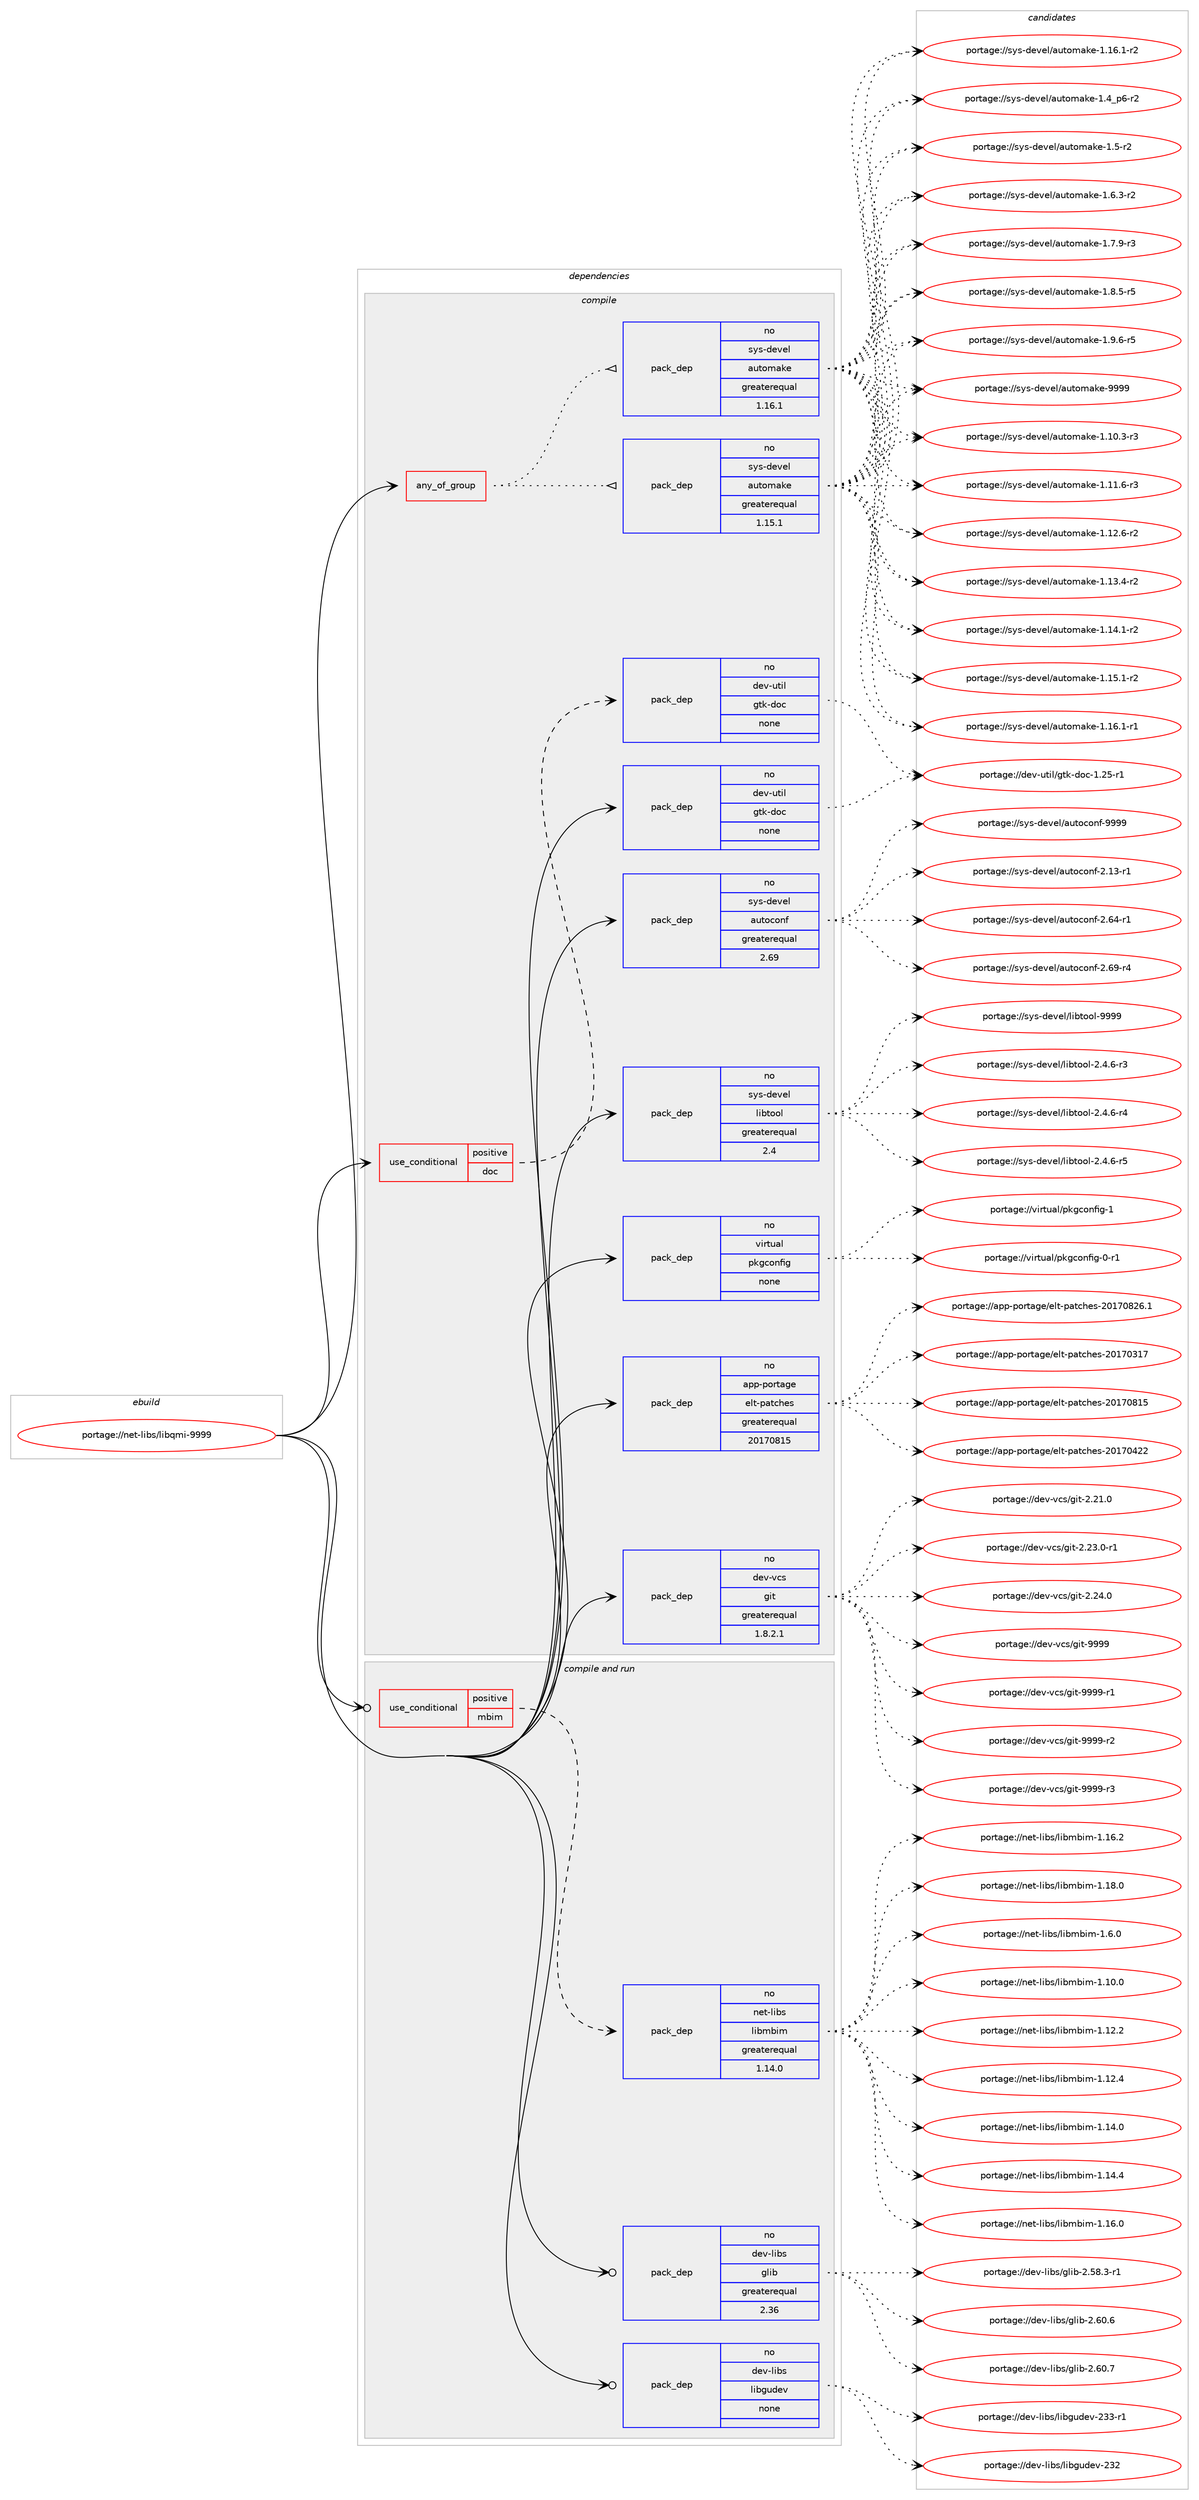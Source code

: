digraph prolog {

# *************
# Graph options
# *************

newrank=true;
concentrate=true;
compound=true;
graph [rankdir=LR,fontname=Helvetica,fontsize=10,ranksep=1.5];#, ranksep=2.5, nodesep=0.2];
edge  [arrowhead=vee];
node  [fontname=Helvetica,fontsize=10];

# **********
# The ebuild
# **********

subgraph cluster_leftcol {
color=gray;
rank=same;
label=<<i>ebuild</i>>;
id [label="portage://net-libs/libqmi-9999", color=red, width=4, href="../net-libs/libqmi-9999.svg"];
}

# ****************
# The dependencies
# ****************

subgraph cluster_midcol {
color=gray;
label=<<i>dependencies</i>>;
subgraph cluster_compile {
fillcolor="#eeeeee";
style=filled;
label=<<i>compile</i>>;
subgraph any5826 {
dependency360089 [label=<<TABLE BORDER="0" CELLBORDER="1" CELLSPACING="0" CELLPADDING="4"><TR><TD CELLPADDING="10">any_of_group</TD></TR></TABLE>>, shape=none, color=red];subgraph pack264089 {
dependency360090 [label=<<TABLE BORDER="0" CELLBORDER="1" CELLSPACING="0" CELLPADDING="4" WIDTH="220"><TR><TD ROWSPAN="6" CELLPADDING="30">pack_dep</TD></TR><TR><TD WIDTH="110">no</TD></TR><TR><TD>sys-devel</TD></TR><TR><TD>automake</TD></TR><TR><TD>greaterequal</TD></TR><TR><TD>1.16.1</TD></TR></TABLE>>, shape=none, color=blue];
}
dependency360089:e -> dependency360090:w [weight=20,style="dotted",arrowhead="oinv"];
subgraph pack264090 {
dependency360091 [label=<<TABLE BORDER="0" CELLBORDER="1" CELLSPACING="0" CELLPADDING="4" WIDTH="220"><TR><TD ROWSPAN="6" CELLPADDING="30">pack_dep</TD></TR><TR><TD WIDTH="110">no</TD></TR><TR><TD>sys-devel</TD></TR><TR><TD>automake</TD></TR><TR><TD>greaterequal</TD></TR><TR><TD>1.15.1</TD></TR></TABLE>>, shape=none, color=blue];
}
dependency360089:e -> dependency360091:w [weight=20,style="dotted",arrowhead="oinv"];
}
id:e -> dependency360089:w [weight=20,style="solid",arrowhead="vee"];
subgraph cond90022 {
dependency360092 [label=<<TABLE BORDER="0" CELLBORDER="1" CELLSPACING="0" CELLPADDING="4"><TR><TD ROWSPAN="3" CELLPADDING="10">use_conditional</TD></TR><TR><TD>positive</TD></TR><TR><TD>doc</TD></TR></TABLE>>, shape=none, color=red];
subgraph pack264091 {
dependency360093 [label=<<TABLE BORDER="0" CELLBORDER="1" CELLSPACING="0" CELLPADDING="4" WIDTH="220"><TR><TD ROWSPAN="6" CELLPADDING="30">pack_dep</TD></TR><TR><TD WIDTH="110">no</TD></TR><TR><TD>dev-util</TD></TR><TR><TD>gtk-doc</TD></TR><TR><TD>none</TD></TR><TR><TD></TD></TR></TABLE>>, shape=none, color=blue];
}
dependency360092:e -> dependency360093:w [weight=20,style="dashed",arrowhead="vee"];
}
id:e -> dependency360092:w [weight=20,style="solid",arrowhead="vee"];
subgraph pack264092 {
dependency360094 [label=<<TABLE BORDER="0" CELLBORDER="1" CELLSPACING="0" CELLPADDING="4" WIDTH="220"><TR><TD ROWSPAN="6" CELLPADDING="30">pack_dep</TD></TR><TR><TD WIDTH="110">no</TD></TR><TR><TD>app-portage</TD></TR><TR><TD>elt-patches</TD></TR><TR><TD>greaterequal</TD></TR><TR><TD>20170815</TD></TR></TABLE>>, shape=none, color=blue];
}
id:e -> dependency360094:w [weight=20,style="solid",arrowhead="vee"];
subgraph pack264093 {
dependency360095 [label=<<TABLE BORDER="0" CELLBORDER="1" CELLSPACING="0" CELLPADDING="4" WIDTH="220"><TR><TD ROWSPAN="6" CELLPADDING="30">pack_dep</TD></TR><TR><TD WIDTH="110">no</TD></TR><TR><TD>dev-util</TD></TR><TR><TD>gtk-doc</TD></TR><TR><TD>none</TD></TR><TR><TD></TD></TR></TABLE>>, shape=none, color=blue];
}
id:e -> dependency360095:w [weight=20,style="solid",arrowhead="vee"];
subgraph pack264094 {
dependency360096 [label=<<TABLE BORDER="0" CELLBORDER="1" CELLSPACING="0" CELLPADDING="4" WIDTH="220"><TR><TD ROWSPAN="6" CELLPADDING="30">pack_dep</TD></TR><TR><TD WIDTH="110">no</TD></TR><TR><TD>dev-vcs</TD></TR><TR><TD>git</TD></TR><TR><TD>greaterequal</TD></TR><TR><TD>1.8.2.1</TD></TR></TABLE>>, shape=none, color=blue];
}
id:e -> dependency360096:w [weight=20,style="solid",arrowhead="vee"];
subgraph pack264095 {
dependency360097 [label=<<TABLE BORDER="0" CELLBORDER="1" CELLSPACING="0" CELLPADDING="4" WIDTH="220"><TR><TD ROWSPAN="6" CELLPADDING="30">pack_dep</TD></TR><TR><TD WIDTH="110">no</TD></TR><TR><TD>sys-devel</TD></TR><TR><TD>autoconf</TD></TR><TR><TD>greaterequal</TD></TR><TR><TD>2.69</TD></TR></TABLE>>, shape=none, color=blue];
}
id:e -> dependency360097:w [weight=20,style="solid",arrowhead="vee"];
subgraph pack264096 {
dependency360098 [label=<<TABLE BORDER="0" CELLBORDER="1" CELLSPACING="0" CELLPADDING="4" WIDTH="220"><TR><TD ROWSPAN="6" CELLPADDING="30">pack_dep</TD></TR><TR><TD WIDTH="110">no</TD></TR><TR><TD>sys-devel</TD></TR><TR><TD>libtool</TD></TR><TR><TD>greaterequal</TD></TR><TR><TD>2.4</TD></TR></TABLE>>, shape=none, color=blue];
}
id:e -> dependency360098:w [weight=20,style="solid",arrowhead="vee"];
subgraph pack264097 {
dependency360099 [label=<<TABLE BORDER="0" CELLBORDER="1" CELLSPACING="0" CELLPADDING="4" WIDTH="220"><TR><TD ROWSPAN="6" CELLPADDING="30">pack_dep</TD></TR><TR><TD WIDTH="110">no</TD></TR><TR><TD>virtual</TD></TR><TR><TD>pkgconfig</TD></TR><TR><TD>none</TD></TR><TR><TD></TD></TR></TABLE>>, shape=none, color=blue];
}
id:e -> dependency360099:w [weight=20,style="solid",arrowhead="vee"];
}
subgraph cluster_compileandrun {
fillcolor="#eeeeee";
style=filled;
label=<<i>compile and run</i>>;
subgraph cond90023 {
dependency360100 [label=<<TABLE BORDER="0" CELLBORDER="1" CELLSPACING="0" CELLPADDING="4"><TR><TD ROWSPAN="3" CELLPADDING="10">use_conditional</TD></TR><TR><TD>positive</TD></TR><TR><TD>mbim</TD></TR></TABLE>>, shape=none, color=red];
subgraph pack264098 {
dependency360101 [label=<<TABLE BORDER="0" CELLBORDER="1" CELLSPACING="0" CELLPADDING="4" WIDTH="220"><TR><TD ROWSPAN="6" CELLPADDING="30">pack_dep</TD></TR><TR><TD WIDTH="110">no</TD></TR><TR><TD>net-libs</TD></TR><TR><TD>libmbim</TD></TR><TR><TD>greaterequal</TD></TR><TR><TD>1.14.0</TD></TR></TABLE>>, shape=none, color=blue];
}
dependency360100:e -> dependency360101:w [weight=20,style="dashed",arrowhead="vee"];
}
id:e -> dependency360100:w [weight=20,style="solid",arrowhead="odotvee"];
subgraph pack264099 {
dependency360102 [label=<<TABLE BORDER="0" CELLBORDER="1" CELLSPACING="0" CELLPADDING="4" WIDTH="220"><TR><TD ROWSPAN="6" CELLPADDING="30">pack_dep</TD></TR><TR><TD WIDTH="110">no</TD></TR><TR><TD>dev-libs</TD></TR><TR><TD>glib</TD></TR><TR><TD>greaterequal</TD></TR><TR><TD>2.36</TD></TR></TABLE>>, shape=none, color=blue];
}
id:e -> dependency360102:w [weight=20,style="solid",arrowhead="odotvee"];
subgraph pack264100 {
dependency360103 [label=<<TABLE BORDER="0" CELLBORDER="1" CELLSPACING="0" CELLPADDING="4" WIDTH="220"><TR><TD ROWSPAN="6" CELLPADDING="30">pack_dep</TD></TR><TR><TD WIDTH="110">no</TD></TR><TR><TD>dev-libs</TD></TR><TR><TD>libgudev</TD></TR><TR><TD>none</TD></TR><TR><TD></TD></TR></TABLE>>, shape=none, color=blue];
}
id:e -> dependency360103:w [weight=20,style="solid",arrowhead="odotvee"];
}
subgraph cluster_run {
fillcolor="#eeeeee";
style=filled;
label=<<i>run</i>>;
}
}

# **************
# The candidates
# **************

subgraph cluster_choices {
rank=same;
color=gray;
label=<<i>candidates</i>>;

subgraph choice264089 {
color=black;
nodesep=1;
choiceportage11512111545100101118101108479711711611110997107101454946494846514511451 [label="portage://sys-devel/automake-1.10.3-r3", color=red, width=4,href="../sys-devel/automake-1.10.3-r3.svg"];
choiceportage11512111545100101118101108479711711611110997107101454946494946544511451 [label="portage://sys-devel/automake-1.11.6-r3", color=red, width=4,href="../sys-devel/automake-1.11.6-r3.svg"];
choiceportage11512111545100101118101108479711711611110997107101454946495046544511450 [label="portage://sys-devel/automake-1.12.6-r2", color=red, width=4,href="../sys-devel/automake-1.12.6-r2.svg"];
choiceportage11512111545100101118101108479711711611110997107101454946495146524511450 [label="portage://sys-devel/automake-1.13.4-r2", color=red, width=4,href="../sys-devel/automake-1.13.4-r2.svg"];
choiceportage11512111545100101118101108479711711611110997107101454946495246494511450 [label="portage://sys-devel/automake-1.14.1-r2", color=red, width=4,href="../sys-devel/automake-1.14.1-r2.svg"];
choiceportage11512111545100101118101108479711711611110997107101454946495346494511450 [label="portage://sys-devel/automake-1.15.1-r2", color=red, width=4,href="../sys-devel/automake-1.15.1-r2.svg"];
choiceportage11512111545100101118101108479711711611110997107101454946495446494511449 [label="portage://sys-devel/automake-1.16.1-r1", color=red, width=4,href="../sys-devel/automake-1.16.1-r1.svg"];
choiceportage11512111545100101118101108479711711611110997107101454946495446494511450 [label="portage://sys-devel/automake-1.16.1-r2", color=red, width=4,href="../sys-devel/automake-1.16.1-r2.svg"];
choiceportage115121115451001011181011084797117116111109971071014549465295112544511450 [label="portage://sys-devel/automake-1.4_p6-r2", color=red, width=4,href="../sys-devel/automake-1.4_p6-r2.svg"];
choiceportage11512111545100101118101108479711711611110997107101454946534511450 [label="portage://sys-devel/automake-1.5-r2", color=red, width=4,href="../sys-devel/automake-1.5-r2.svg"];
choiceportage115121115451001011181011084797117116111109971071014549465446514511450 [label="portage://sys-devel/automake-1.6.3-r2", color=red, width=4,href="../sys-devel/automake-1.6.3-r2.svg"];
choiceportage115121115451001011181011084797117116111109971071014549465546574511451 [label="portage://sys-devel/automake-1.7.9-r3", color=red, width=4,href="../sys-devel/automake-1.7.9-r3.svg"];
choiceportage115121115451001011181011084797117116111109971071014549465646534511453 [label="portage://sys-devel/automake-1.8.5-r5", color=red, width=4,href="../sys-devel/automake-1.8.5-r5.svg"];
choiceportage115121115451001011181011084797117116111109971071014549465746544511453 [label="portage://sys-devel/automake-1.9.6-r5", color=red, width=4,href="../sys-devel/automake-1.9.6-r5.svg"];
choiceportage115121115451001011181011084797117116111109971071014557575757 [label="portage://sys-devel/automake-9999", color=red, width=4,href="../sys-devel/automake-9999.svg"];
dependency360090:e -> choiceportage11512111545100101118101108479711711611110997107101454946494846514511451:w [style=dotted,weight="100"];
dependency360090:e -> choiceportage11512111545100101118101108479711711611110997107101454946494946544511451:w [style=dotted,weight="100"];
dependency360090:e -> choiceportage11512111545100101118101108479711711611110997107101454946495046544511450:w [style=dotted,weight="100"];
dependency360090:e -> choiceportage11512111545100101118101108479711711611110997107101454946495146524511450:w [style=dotted,weight="100"];
dependency360090:e -> choiceportage11512111545100101118101108479711711611110997107101454946495246494511450:w [style=dotted,weight="100"];
dependency360090:e -> choiceportage11512111545100101118101108479711711611110997107101454946495346494511450:w [style=dotted,weight="100"];
dependency360090:e -> choiceportage11512111545100101118101108479711711611110997107101454946495446494511449:w [style=dotted,weight="100"];
dependency360090:e -> choiceportage11512111545100101118101108479711711611110997107101454946495446494511450:w [style=dotted,weight="100"];
dependency360090:e -> choiceportage115121115451001011181011084797117116111109971071014549465295112544511450:w [style=dotted,weight="100"];
dependency360090:e -> choiceportage11512111545100101118101108479711711611110997107101454946534511450:w [style=dotted,weight="100"];
dependency360090:e -> choiceportage115121115451001011181011084797117116111109971071014549465446514511450:w [style=dotted,weight="100"];
dependency360090:e -> choiceportage115121115451001011181011084797117116111109971071014549465546574511451:w [style=dotted,weight="100"];
dependency360090:e -> choiceportage115121115451001011181011084797117116111109971071014549465646534511453:w [style=dotted,weight="100"];
dependency360090:e -> choiceportage115121115451001011181011084797117116111109971071014549465746544511453:w [style=dotted,weight="100"];
dependency360090:e -> choiceportage115121115451001011181011084797117116111109971071014557575757:w [style=dotted,weight="100"];
}
subgraph choice264090 {
color=black;
nodesep=1;
choiceportage11512111545100101118101108479711711611110997107101454946494846514511451 [label="portage://sys-devel/automake-1.10.3-r3", color=red, width=4,href="../sys-devel/automake-1.10.3-r3.svg"];
choiceportage11512111545100101118101108479711711611110997107101454946494946544511451 [label="portage://sys-devel/automake-1.11.6-r3", color=red, width=4,href="../sys-devel/automake-1.11.6-r3.svg"];
choiceportage11512111545100101118101108479711711611110997107101454946495046544511450 [label="portage://sys-devel/automake-1.12.6-r2", color=red, width=4,href="../sys-devel/automake-1.12.6-r2.svg"];
choiceportage11512111545100101118101108479711711611110997107101454946495146524511450 [label="portage://sys-devel/automake-1.13.4-r2", color=red, width=4,href="../sys-devel/automake-1.13.4-r2.svg"];
choiceportage11512111545100101118101108479711711611110997107101454946495246494511450 [label="portage://sys-devel/automake-1.14.1-r2", color=red, width=4,href="../sys-devel/automake-1.14.1-r2.svg"];
choiceportage11512111545100101118101108479711711611110997107101454946495346494511450 [label="portage://sys-devel/automake-1.15.1-r2", color=red, width=4,href="../sys-devel/automake-1.15.1-r2.svg"];
choiceportage11512111545100101118101108479711711611110997107101454946495446494511449 [label="portage://sys-devel/automake-1.16.1-r1", color=red, width=4,href="../sys-devel/automake-1.16.1-r1.svg"];
choiceportage11512111545100101118101108479711711611110997107101454946495446494511450 [label="portage://sys-devel/automake-1.16.1-r2", color=red, width=4,href="../sys-devel/automake-1.16.1-r2.svg"];
choiceportage115121115451001011181011084797117116111109971071014549465295112544511450 [label="portage://sys-devel/automake-1.4_p6-r2", color=red, width=4,href="../sys-devel/automake-1.4_p6-r2.svg"];
choiceportage11512111545100101118101108479711711611110997107101454946534511450 [label="portage://sys-devel/automake-1.5-r2", color=red, width=4,href="../sys-devel/automake-1.5-r2.svg"];
choiceportage115121115451001011181011084797117116111109971071014549465446514511450 [label="portage://sys-devel/automake-1.6.3-r2", color=red, width=4,href="../sys-devel/automake-1.6.3-r2.svg"];
choiceportage115121115451001011181011084797117116111109971071014549465546574511451 [label="portage://sys-devel/automake-1.7.9-r3", color=red, width=4,href="../sys-devel/automake-1.7.9-r3.svg"];
choiceportage115121115451001011181011084797117116111109971071014549465646534511453 [label="portage://sys-devel/automake-1.8.5-r5", color=red, width=4,href="../sys-devel/automake-1.8.5-r5.svg"];
choiceportage115121115451001011181011084797117116111109971071014549465746544511453 [label="portage://sys-devel/automake-1.9.6-r5", color=red, width=4,href="../sys-devel/automake-1.9.6-r5.svg"];
choiceportage115121115451001011181011084797117116111109971071014557575757 [label="portage://sys-devel/automake-9999", color=red, width=4,href="../sys-devel/automake-9999.svg"];
dependency360091:e -> choiceportage11512111545100101118101108479711711611110997107101454946494846514511451:w [style=dotted,weight="100"];
dependency360091:e -> choiceportage11512111545100101118101108479711711611110997107101454946494946544511451:w [style=dotted,weight="100"];
dependency360091:e -> choiceportage11512111545100101118101108479711711611110997107101454946495046544511450:w [style=dotted,weight="100"];
dependency360091:e -> choiceportage11512111545100101118101108479711711611110997107101454946495146524511450:w [style=dotted,weight="100"];
dependency360091:e -> choiceportage11512111545100101118101108479711711611110997107101454946495246494511450:w [style=dotted,weight="100"];
dependency360091:e -> choiceportage11512111545100101118101108479711711611110997107101454946495346494511450:w [style=dotted,weight="100"];
dependency360091:e -> choiceportage11512111545100101118101108479711711611110997107101454946495446494511449:w [style=dotted,weight="100"];
dependency360091:e -> choiceportage11512111545100101118101108479711711611110997107101454946495446494511450:w [style=dotted,weight="100"];
dependency360091:e -> choiceportage115121115451001011181011084797117116111109971071014549465295112544511450:w [style=dotted,weight="100"];
dependency360091:e -> choiceportage11512111545100101118101108479711711611110997107101454946534511450:w [style=dotted,weight="100"];
dependency360091:e -> choiceportage115121115451001011181011084797117116111109971071014549465446514511450:w [style=dotted,weight="100"];
dependency360091:e -> choiceportage115121115451001011181011084797117116111109971071014549465546574511451:w [style=dotted,weight="100"];
dependency360091:e -> choiceportage115121115451001011181011084797117116111109971071014549465646534511453:w [style=dotted,weight="100"];
dependency360091:e -> choiceportage115121115451001011181011084797117116111109971071014549465746544511453:w [style=dotted,weight="100"];
dependency360091:e -> choiceportage115121115451001011181011084797117116111109971071014557575757:w [style=dotted,weight="100"];
}
subgraph choice264091 {
color=black;
nodesep=1;
choiceportage1001011184511711610510847103116107451001119945494650534511449 [label="portage://dev-util/gtk-doc-1.25-r1", color=red, width=4,href="../dev-util/gtk-doc-1.25-r1.svg"];
dependency360093:e -> choiceportage1001011184511711610510847103116107451001119945494650534511449:w [style=dotted,weight="100"];
}
subgraph choice264092 {
color=black;
nodesep=1;
choiceportage97112112451121111141169710310147101108116451129711699104101115455048495548514955 [label="portage://app-portage/elt-patches-20170317", color=red, width=4,href="../app-portage/elt-patches-20170317.svg"];
choiceportage97112112451121111141169710310147101108116451129711699104101115455048495548525050 [label="portage://app-portage/elt-patches-20170422", color=red, width=4,href="../app-portage/elt-patches-20170422.svg"];
choiceportage97112112451121111141169710310147101108116451129711699104101115455048495548564953 [label="portage://app-portage/elt-patches-20170815", color=red, width=4,href="../app-portage/elt-patches-20170815.svg"];
choiceportage971121124511211111411697103101471011081164511297116991041011154550484955485650544649 [label="portage://app-portage/elt-patches-20170826.1", color=red, width=4,href="../app-portage/elt-patches-20170826.1.svg"];
dependency360094:e -> choiceportage97112112451121111141169710310147101108116451129711699104101115455048495548514955:w [style=dotted,weight="100"];
dependency360094:e -> choiceportage97112112451121111141169710310147101108116451129711699104101115455048495548525050:w [style=dotted,weight="100"];
dependency360094:e -> choiceportage97112112451121111141169710310147101108116451129711699104101115455048495548564953:w [style=dotted,weight="100"];
dependency360094:e -> choiceportage971121124511211111411697103101471011081164511297116991041011154550484955485650544649:w [style=dotted,weight="100"];
}
subgraph choice264093 {
color=black;
nodesep=1;
choiceportage1001011184511711610510847103116107451001119945494650534511449 [label="portage://dev-util/gtk-doc-1.25-r1", color=red, width=4,href="../dev-util/gtk-doc-1.25-r1.svg"];
dependency360095:e -> choiceportage1001011184511711610510847103116107451001119945494650534511449:w [style=dotted,weight="100"];
}
subgraph choice264094 {
color=black;
nodesep=1;
choiceportage10010111845118991154710310511645504650494648 [label="portage://dev-vcs/git-2.21.0", color=red, width=4,href="../dev-vcs/git-2.21.0.svg"];
choiceportage100101118451189911547103105116455046505146484511449 [label="portage://dev-vcs/git-2.23.0-r1", color=red, width=4,href="../dev-vcs/git-2.23.0-r1.svg"];
choiceportage10010111845118991154710310511645504650524648 [label="portage://dev-vcs/git-2.24.0", color=red, width=4,href="../dev-vcs/git-2.24.0.svg"];
choiceportage1001011184511899115471031051164557575757 [label="portage://dev-vcs/git-9999", color=red, width=4,href="../dev-vcs/git-9999.svg"];
choiceportage10010111845118991154710310511645575757574511449 [label="portage://dev-vcs/git-9999-r1", color=red, width=4,href="../dev-vcs/git-9999-r1.svg"];
choiceportage10010111845118991154710310511645575757574511450 [label="portage://dev-vcs/git-9999-r2", color=red, width=4,href="../dev-vcs/git-9999-r2.svg"];
choiceportage10010111845118991154710310511645575757574511451 [label="portage://dev-vcs/git-9999-r3", color=red, width=4,href="../dev-vcs/git-9999-r3.svg"];
dependency360096:e -> choiceportage10010111845118991154710310511645504650494648:w [style=dotted,weight="100"];
dependency360096:e -> choiceportage100101118451189911547103105116455046505146484511449:w [style=dotted,weight="100"];
dependency360096:e -> choiceportage10010111845118991154710310511645504650524648:w [style=dotted,weight="100"];
dependency360096:e -> choiceportage1001011184511899115471031051164557575757:w [style=dotted,weight="100"];
dependency360096:e -> choiceportage10010111845118991154710310511645575757574511449:w [style=dotted,weight="100"];
dependency360096:e -> choiceportage10010111845118991154710310511645575757574511450:w [style=dotted,weight="100"];
dependency360096:e -> choiceportage10010111845118991154710310511645575757574511451:w [style=dotted,weight="100"];
}
subgraph choice264095 {
color=black;
nodesep=1;
choiceportage1151211154510010111810110847971171161119911111010245504649514511449 [label="portage://sys-devel/autoconf-2.13-r1", color=red, width=4,href="../sys-devel/autoconf-2.13-r1.svg"];
choiceportage1151211154510010111810110847971171161119911111010245504654524511449 [label="portage://sys-devel/autoconf-2.64-r1", color=red, width=4,href="../sys-devel/autoconf-2.64-r1.svg"];
choiceportage1151211154510010111810110847971171161119911111010245504654574511452 [label="portage://sys-devel/autoconf-2.69-r4", color=red, width=4,href="../sys-devel/autoconf-2.69-r4.svg"];
choiceportage115121115451001011181011084797117116111991111101024557575757 [label="portage://sys-devel/autoconf-9999", color=red, width=4,href="../sys-devel/autoconf-9999.svg"];
dependency360097:e -> choiceportage1151211154510010111810110847971171161119911111010245504649514511449:w [style=dotted,weight="100"];
dependency360097:e -> choiceportage1151211154510010111810110847971171161119911111010245504654524511449:w [style=dotted,weight="100"];
dependency360097:e -> choiceportage1151211154510010111810110847971171161119911111010245504654574511452:w [style=dotted,weight="100"];
dependency360097:e -> choiceportage115121115451001011181011084797117116111991111101024557575757:w [style=dotted,weight="100"];
}
subgraph choice264096 {
color=black;
nodesep=1;
choiceportage1151211154510010111810110847108105981161111111084550465246544511451 [label="portage://sys-devel/libtool-2.4.6-r3", color=red, width=4,href="../sys-devel/libtool-2.4.6-r3.svg"];
choiceportage1151211154510010111810110847108105981161111111084550465246544511452 [label="portage://sys-devel/libtool-2.4.6-r4", color=red, width=4,href="../sys-devel/libtool-2.4.6-r4.svg"];
choiceportage1151211154510010111810110847108105981161111111084550465246544511453 [label="portage://sys-devel/libtool-2.4.6-r5", color=red, width=4,href="../sys-devel/libtool-2.4.6-r5.svg"];
choiceportage1151211154510010111810110847108105981161111111084557575757 [label="portage://sys-devel/libtool-9999", color=red, width=4,href="../sys-devel/libtool-9999.svg"];
dependency360098:e -> choiceportage1151211154510010111810110847108105981161111111084550465246544511451:w [style=dotted,weight="100"];
dependency360098:e -> choiceportage1151211154510010111810110847108105981161111111084550465246544511452:w [style=dotted,weight="100"];
dependency360098:e -> choiceportage1151211154510010111810110847108105981161111111084550465246544511453:w [style=dotted,weight="100"];
dependency360098:e -> choiceportage1151211154510010111810110847108105981161111111084557575757:w [style=dotted,weight="100"];
}
subgraph choice264097 {
color=black;
nodesep=1;
choiceportage11810511411611797108471121071039911111010210510345484511449 [label="portage://virtual/pkgconfig-0-r1", color=red, width=4,href="../virtual/pkgconfig-0-r1.svg"];
choiceportage1181051141161179710847112107103991111101021051034549 [label="portage://virtual/pkgconfig-1", color=red, width=4,href="../virtual/pkgconfig-1.svg"];
dependency360099:e -> choiceportage11810511411611797108471121071039911111010210510345484511449:w [style=dotted,weight="100"];
dependency360099:e -> choiceportage1181051141161179710847112107103991111101021051034549:w [style=dotted,weight="100"];
}
subgraph choice264098 {
color=black;
nodesep=1;
choiceportage110101116451081059811547108105981099810510945494649484648 [label="portage://net-libs/libmbim-1.10.0", color=red, width=4,href="../net-libs/libmbim-1.10.0.svg"];
choiceportage110101116451081059811547108105981099810510945494649504650 [label="portage://net-libs/libmbim-1.12.2", color=red, width=4,href="../net-libs/libmbim-1.12.2.svg"];
choiceportage110101116451081059811547108105981099810510945494649504652 [label="portage://net-libs/libmbim-1.12.4", color=red, width=4,href="../net-libs/libmbim-1.12.4.svg"];
choiceportage110101116451081059811547108105981099810510945494649524648 [label="portage://net-libs/libmbim-1.14.0", color=red, width=4,href="../net-libs/libmbim-1.14.0.svg"];
choiceportage110101116451081059811547108105981099810510945494649524652 [label="portage://net-libs/libmbim-1.14.4", color=red, width=4,href="../net-libs/libmbim-1.14.4.svg"];
choiceportage110101116451081059811547108105981099810510945494649544648 [label="portage://net-libs/libmbim-1.16.0", color=red, width=4,href="../net-libs/libmbim-1.16.0.svg"];
choiceportage110101116451081059811547108105981099810510945494649544650 [label="portage://net-libs/libmbim-1.16.2", color=red, width=4,href="../net-libs/libmbim-1.16.2.svg"];
choiceportage110101116451081059811547108105981099810510945494649564648 [label="portage://net-libs/libmbim-1.18.0", color=red, width=4,href="../net-libs/libmbim-1.18.0.svg"];
choiceportage1101011164510810598115471081059810998105109454946544648 [label="portage://net-libs/libmbim-1.6.0", color=red, width=4,href="../net-libs/libmbim-1.6.0.svg"];
dependency360101:e -> choiceportage110101116451081059811547108105981099810510945494649484648:w [style=dotted,weight="100"];
dependency360101:e -> choiceportage110101116451081059811547108105981099810510945494649504650:w [style=dotted,weight="100"];
dependency360101:e -> choiceportage110101116451081059811547108105981099810510945494649504652:w [style=dotted,weight="100"];
dependency360101:e -> choiceportage110101116451081059811547108105981099810510945494649524648:w [style=dotted,weight="100"];
dependency360101:e -> choiceportage110101116451081059811547108105981099810510945494649524652:w [style=dotted,weight="100"];
dependency360101:e -> choiceportage110101116451081059811547108105981099810510945494649544648:w [style=dotted,weight="100"];
dependency360101:e -> choiceportage110101116451081059811547108105981099810510945494649544650:w [style=dotted,weight="100"];
dependency360101:e -> choiceportage110101116451081059811547108105981099810510945494649564648:w [style=dotted,weight="100"];
dependency360101:e -> choiceportage1101011164510810598115471081059810998105109454946544648:w [style=dotted,weight="100"];
}
subgraph choice264099 {
color=black;
nodesep=1;
choiceportage10010111845108105981154710310810598455046535646514511449 [label="portage://dev-libs/glib-2.58.3-r1", color=red, width=4,href="../dev-libs/glib-2.58.3-r1.svg"];
choiceportage1001011184510810598115471031081059845504654484654 [label="portage://dev-libs/glib-2.60.6", color=red, width=4,href="../dev-libs/glib-2.60.6.svg"];
choiceportage1001011184510810598115471031081059845504654484655 [label="portage://dev-libs/glib-2.60.7", color=red, width=4,href="../dev-libs/glib-2.60.7.svg"];
dependency360102:e -> choiceportage10010111845108105981154710310810598455046535646514511449:w [style=dotted,weight="100"];
dependency360102:e -> choiceportage1001011184510810598115471031081059845504654484654:w [style=dotted,weight="100"];
dependency360102:e -> choiceportage1001011184510810598115471031081059845504654484655:w [style=dotted,weight="100"];
}
subgraph choice264100 {
color=black;
nodesep=1;
choiceportage1001011184510810598115471081059810311710010111845505150 [label="portage://dev-libs/libgudev-232", color=red, width=4,href="../dev-libs/libgudev-232.svg"];
choiceportage10010111845108105981154710810598103117100101118455051514511449 [label="portage://dev-libs/libgudev-233-r1", color=red, width=4,href="../dev-libs/libgudev-233-r1.svg"];
dependency360103:e -> choiceportage1001011184510810598115471081059810311710010111845505150:w [style=dotted,weight="100"];
dependency360103:e -> choiceportage10010111845108105981154710810598103117100101118455051514511449:w [style=dotted,weight="100"];
}
}

}

